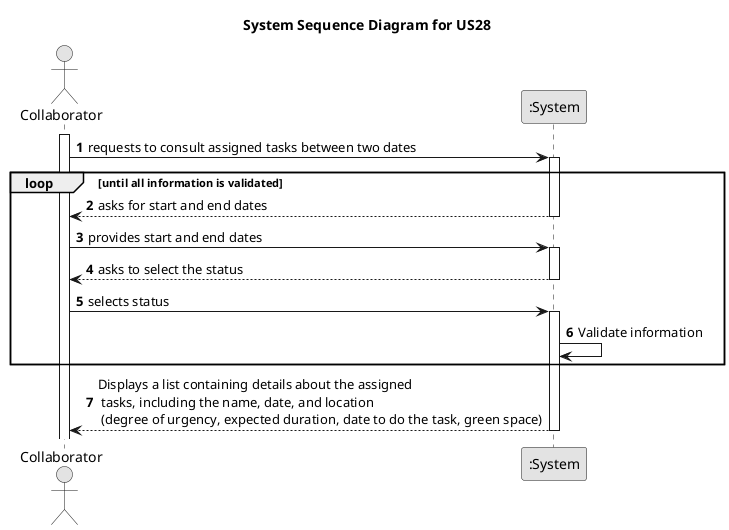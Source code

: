 @startuml
skinparam monochrome true
skinparam packageStyle rectangle
skinparam shadowing false

title System Sequence Diagram for US28

autonumber

actor "Collaborator" as Collaborator
participant ":System" as System

activate Collaborator

    Collaborator -> System : requests to consult assigned tasks between two dates
    activate System
loop until all information is validated

    System --> Collaborator : asks for start and end dates
    deactivate System

    Collaborator -> System : provides start and end dates
    activate System



        System --> Collaborator : asks to select the status
    deactivate System

    Collaborator -> System : selects status

    activate System

    System -> System: Validate information

    end

        System --> Collaborator : Displays a list containing details about the assigned\n tasks, including the name, date, and location \n (degree of urgency, expected duration, date to do the task, green space)
    deactivate System
@enduml